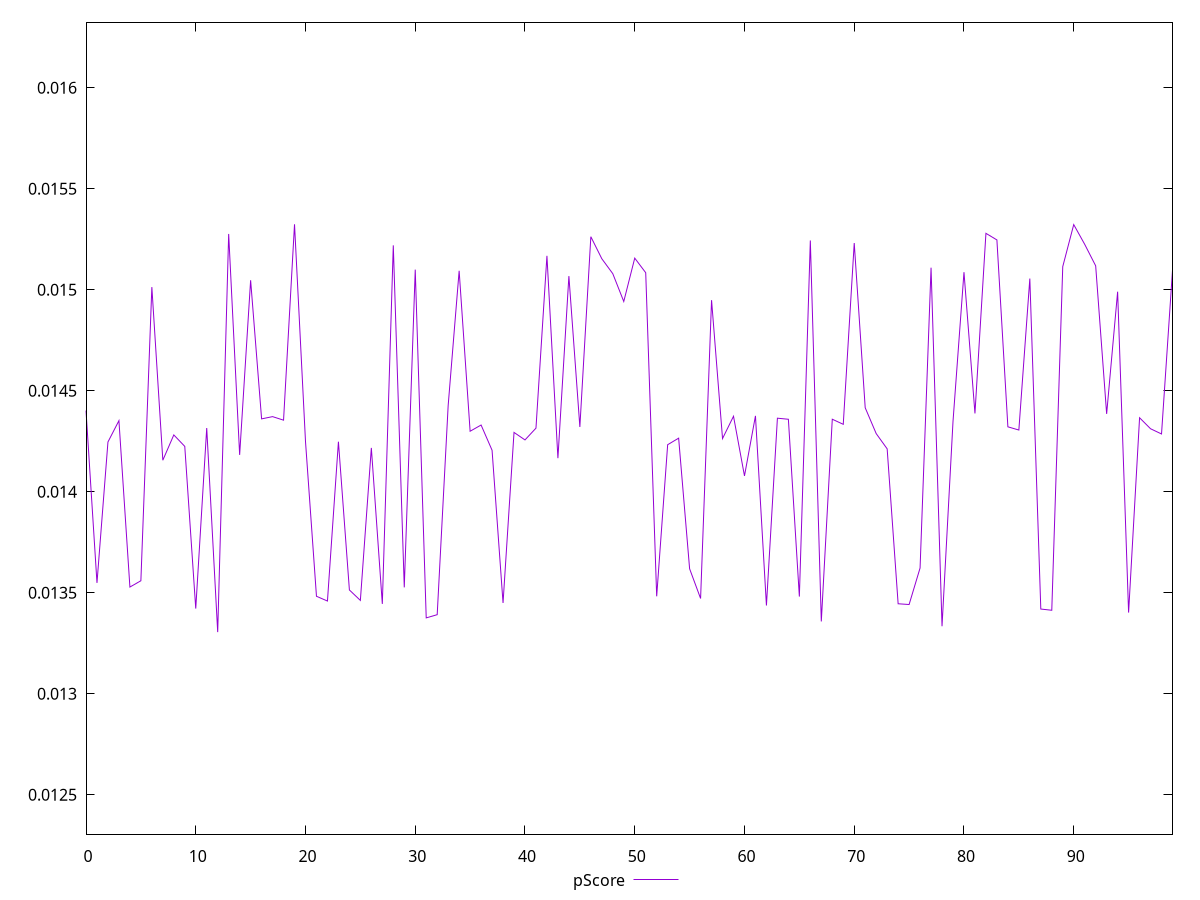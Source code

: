 reset

$pScore <<EOF
0 0.014401624888119746
1 0.013548414504752138
2 0.014246111374339787
3 0.014351746788102748
4 0.013528001173085391
5 0.013559227579473032
6 0.01501293368251544
7 0.014155750327857097
8 0.014281088570975098
9 0.014224360431547789
10 0.013421355500893684
11 0.014315220263528772
12 0.01330480788092775
13 0.015276018702725491
14 0.01418225826856967
15 0.015046908046675966
16 0.014360561939879168
17 0.014371670122224178
18 0.014354151900233092
19 0.015323794615359376
20 0.014248613167251178
21 0.013482255293311152
22 0.013458758999090326
23 0.014247690704126847
24 0.013513480823989399
25 0.013461863930684104
26 0.014216927163190785
27 0.013444424039266656
28 0.015219616759708399
29 0.013526323635007387
30 0.015099287477148116
31 0.01337535084794439
32 0.013391228509462616
33 0.014426497381385739
34 0.015093652348846187
35 0.014299286384528487
36 0.014330087299811
37 0.014205143617748772
38 0.013449189170415099
39 0.014293489709145513
40 0.014256323723444708
41 0.014314611836237168
42 0.015167650651177644
43 0.014166141660064524
44 0.015067224084101827
45 0.014320565539592156
46 0.015262389679943478
47 0.015153316217127066
48 0.015079328457127894
49 0.014941624202244763
50 0.015156284172947787
51 0.015084057450242716
52 0.013482065397348142
53 0.014232705778259969
54 0.014265015157563232
55 0.013618511419799972
56 0.013471395269939956
57 0.014948345564433252
58 0.014262995426898295
59 0.014373496103098626
60 0.014078247808928523
61 0.014375402669328352
62 0.013436697424107802
63 0.014363940322349222
64 0.014358560374403584
65 0.013480715278044342
66 0.015243732159324397
67 0.013357752704613035
68 0.014358824558287353
69 0.014333605354658552
70 0.01523089079611828
71 0.014415606788314606
72 0.014287778583790933
73 0.014212175165220942
74 0.01344526497470816
75 0.013441503086813411
76 0.013622261319625795
77 0.015109091562160837
78 0.013334020043416717
79 0.014347449014661118
80 0.015086658562963207
81 0.01438736342382918
82 0.015279061229130086
83 0.015246426053601214
84 0.014321230921788886
85 0.014305300310153257
86 0.015055058746149208
87 0.01341913050129978
88 0.013413043200943997
89 0.015114334015790043
90 0.015322330973779164
91 0.015224660102038323
92 0.015118157142193722
93 0.014385073325852482
94 0.014990240803122168
95 0.013401521696957075
96 0.014366064764040065
97 0.014311631751628584
98 0.014285813835068772
99 0.015095381230458282
EOF

set key outside below
set xrange [0:99]
set yrange [0.012304807880927748:0.016323794615359377]
set trange [0.012304807880927748:0.016323794615359377]
set terminal svg size 640, 500 enhanced background rgb 'white'
set output "reprap/largest-contentful-paint/samples/pages+cached+noexternal+nosvg/pScore/values.svg"

plot $pScore title "pScore" with line

reset

